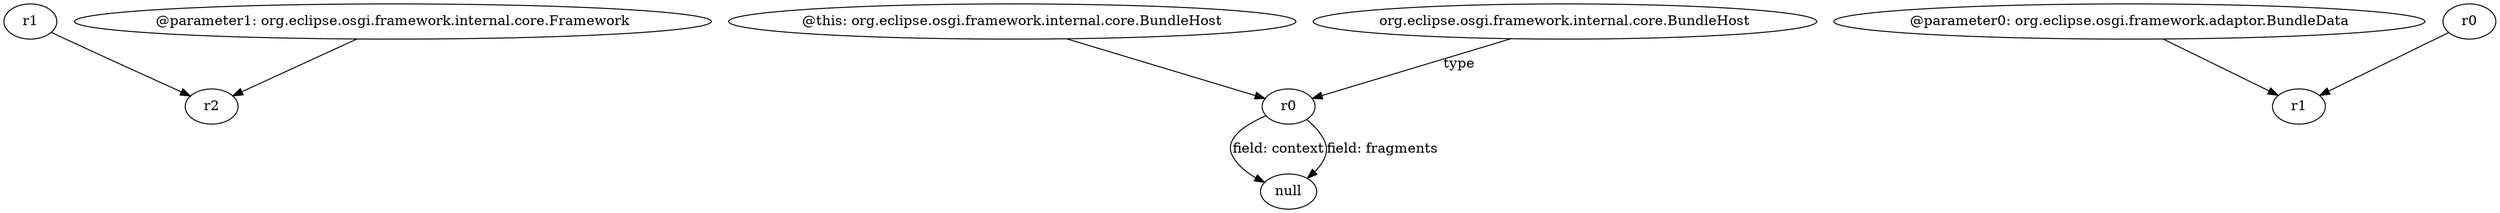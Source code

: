 digraph g {
0[label="r1"]
1[label="r2"]
0->1[label=""]
2[label="r0"]
3[label="null"]
2->3[label="field: context"]
2->3[label="field: fragments"]
4[label="@this: org.eclipse.osgi.framework.internal.core.BundleHost"]
4->2[label=""]
5[label="org.eclipse.osgi.framework.internal.core.BundleHost"]
5->2[label="type"]
6[label="@parameter1: org.eclipse.osgi.framework.internal.core.Framework"]
6->1[label=""]
7[label="@parameter0: org.eclipse.osgi.framework.adaptor.BundleData"]
8[label="r1"]
7->8[label=""]
9[label="r0"]
9->8[label=""]
}